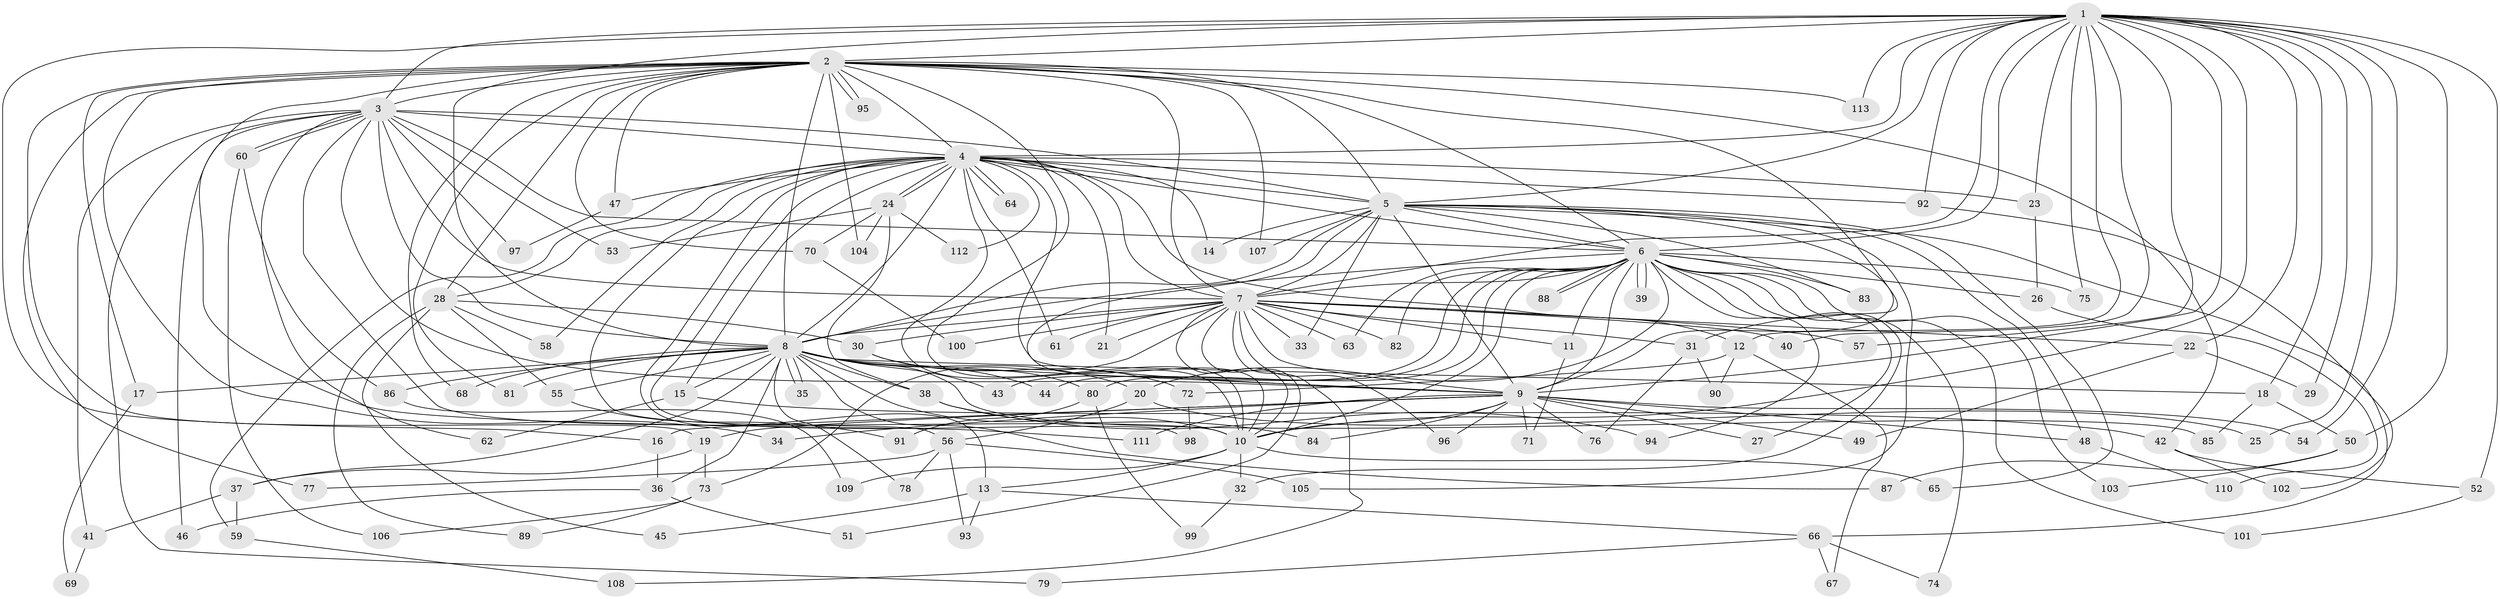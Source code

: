 // Generated by graph-tools (version 1.1) at 2025/10/02/27/25 16:10:56]
// undirected, 113 vertices, 251 edges
graph export_dot {
graph [start="1"]
  node [color=gray90,style=filled];
  1;
  2;
  3;
  4;
  5;
  6;
  7;
  8;
  9;
  10;
  11;
  12;
  13;
  14;
  15;
  16;
  17;
  18;
  19;
  20;
  21;
  22;
  23;
  24;
  25;
  26;
  27;
  28;
  29;
  30;
  31;
  32;
  33;
  34;
  35;
  36;
  37;
  38;
  39;
  40;
  41;
  42;
  43;
  44;
  45;
  46;
  47;
  48;
  49;
  50;
  51;
  52;
  53;
  54;
  55;
  56;
  57;
  58;
  59;
  60;
  61;
  62;
  63;
  64;
  65;
  66;
  67;
  68;
  69;
  70;
  71;
  72;
  73;
  74;
  75;
  76;
  77;
  78;
  79;
  80;
  81;
  82;
  83;
  84;
  85;
  86;
  87;
  88;
  89;
  90;
  91;
  92;
  93;
  94;
  95;
  96;
  97;
  98;
  99;
  100;
  101;
  102;
  103;
  104;
  105;
  106;
  107;
  108;
  109;
  110;
  111;
  112;
  113;
  1 -- 2;
  1 -- 3;
  1 -- 4;
  1 -- 5;
  1 -- 6;
  1 -- 7;
  1 -- 8;
  1 -- 9;
  1 -- 10;
  1 -- 12;
  1 -- 16;
  1 -- 18;
  1 -- 22;
  1 -- 23;
  1 -- 25;
  1 -- 29;
  1 -- 40;
  1 -- 50;
  1 -- 52;
  1 -- 54;
  1 -- 57;
  1 -- 75;
  1 -- 92;
  1 -- 113;
  2 -- 3;
  2 -- 4;
  2 -- 5;
  2 -- 6;
  2 -- 7;
  2 -- 8;
  2 -- 9;
  2 -- 10;
  2 -- 17;
  2 -- 19;
  2 -- 28;
  2 -- 34;
  2 -- 42;
  2 -- 47;
  2 -- 68;
  2 -- 70;
  2 -- 77;
  2 -- 81;
  2 -- 95;
  2 -- 95;
  2 -- 104;
  2 -- 107;
  2 -- 111;
  2 -- 113;
  3 -- 4;
  3 -- 5;
  3 -- 6;
  3 -- 7;
  3 -- 8;
  3 -- 9;
  3 -- 10;
  3 -- 41;
  3 -- 46;
  3 -- 53;
  3 -- 60;
  3 -- 60;
  3 -- 62;
  3 -- 79;
  3 -- 97;
  4 -- 5;
  4 -- 6;
  4 -- 7;
  4 -- 8;
  4 -- 9;
  4 -- 10;
  4 -- 12;
  4 -- 13;
  4 -- 14;
  4 -- 15;
  4 -- 21;
  4 -- 23;
  4 -- 24;
  4 -- 24;
  4 -- 28;
  4 -- 47;
  4 -- 56;
  4 -- 58;
  4 -- 59;
  4 -- 61;
  4 -- 64;
  4 -- 64;
  4 -- 92;
  4 -- 98;
  4 -- 112;
  5 -- 6;
  5 -- 7;
  5 -- 8;
  5 -- 9;
  5 -- 10;
  5 -- 14;
  5 -- 31;
  5 -- 33;
  5 -- 48;
  5 -- 65;
  5 -- 66;
  5 -- 83;
  5 -- 105;
  5 -- 107;
  6 -- 7;
  6 -- 8;
  6 -- 9;
  6 -- 10;
  6 -- 11;
  6 -- 20;
  6 -- 26;
  6 -- 27;
  6 -- 32;
  6 -- 39;
  6 -- 39;
  6 -- 43;
  6 -- 44;
  6 -- 63;
  6 -- 74;
  6 -- 75;
  6 -- 80;
  6 -- 82;
  6 -- 83;
  6 -- 88;
  6 -- 88;
  6 -- 94;
  6 -- 101;
  6 -- 103;
  7 -- 8;
  7 -- 9;
  7 -- 10;
  7 -- 11;
  7 -- 21;
  7 -- 22;
  7 -- 30;
  7 -- 31;
  7 -- 33;
  7 -- 40;
  7 -- 51;
  7 -- 57;
  7 -- 61;
  7 -- 63;
  7 -- 73;
  7 -- 82;
  7 -- 96;
  7 -- 100;
  7 -- 108;
  8 -- 9;
  8 -- 10;
  8 -- 15;
  8 -- 17;
  8 -- 18;
  8 -- 20;
  8 -- 35;
  8 -- 35;
  8 -- 36;
  8 -- 37;
  8 -- 38;
  8 -- 43;
  8 -- 44;
  8 -- 55;
  8 -- 68;
  8 -- 78;
  8 -- 81;
  8 -- 85;
  8 -- 86;
  8 -- 87;
  9 -- 10;
  9 -- 16;
  9 -- 19;
  9 -- 27;
  9 -- 34;
  9 -- 48;
  9 -- 49;
  9 -- 54;
  9 -- 71;
  9 -- 76;
  9 -- 84;
  9 -- 96;
  9 -- 111;
  10 -- 13;
  10 -- 32;
  10 -- 65;
  10 -- 109;
  11 -- 71;
  12 -- 67;
  12 -- 72;
  12 -- 90;
  13 -- 45;
  13 -- 66;
  13 -- 93;
  15 -- 42;
  15 -- 62;
  16 -- 36;
  17 -- 69;
  18 -- 50;
  18 -- 85;
  19 -- 37;
  19 -- 73;
  20 -- 25;
  20 -- 56;
  22 -- 29;
  22 -- 49;
  23 -- 26;
  24 -- 38;
  24 -- 53;
  24 -- 70;
  24 -- 104;
  24 -- 112;
  26 -- 110;
  28 -- 30;
  28 -- 45;
  28 -- 55;
  28 -- 58;
  28 -- 89;
  30 -- 72;
  30 -- 80;
  31 -- 76;
  31 -- 90;
  32 -- 99;
  36 -- 46;
  36 -- 51;
  37 -- 41;
  37 -- 59;
  38 -- 84;
  38 -- 94;
  41 -- 69;
  42 -- 52;
  42 -- 102;
  47 -- 97;
  48 -- 110;
  50 -- 87;
  50 -- 103;
  52 -- 101;
  55 -- 91;
  56 -- 77;
  56 -- 78;
  56 -- 93;
  56 -- 105;
  59 -- 108;
  60 -- 86;
  60 -- 106;
  66 -- 67;
  66 -- 74;
  66 -- 79;
  70 -- 100;
  72 -- 98;
  73 -- 89;
  73 -- 106;
  80 -- 91;
  80 -- 99;
  86 -- 109;
  92 -- 102;
}
